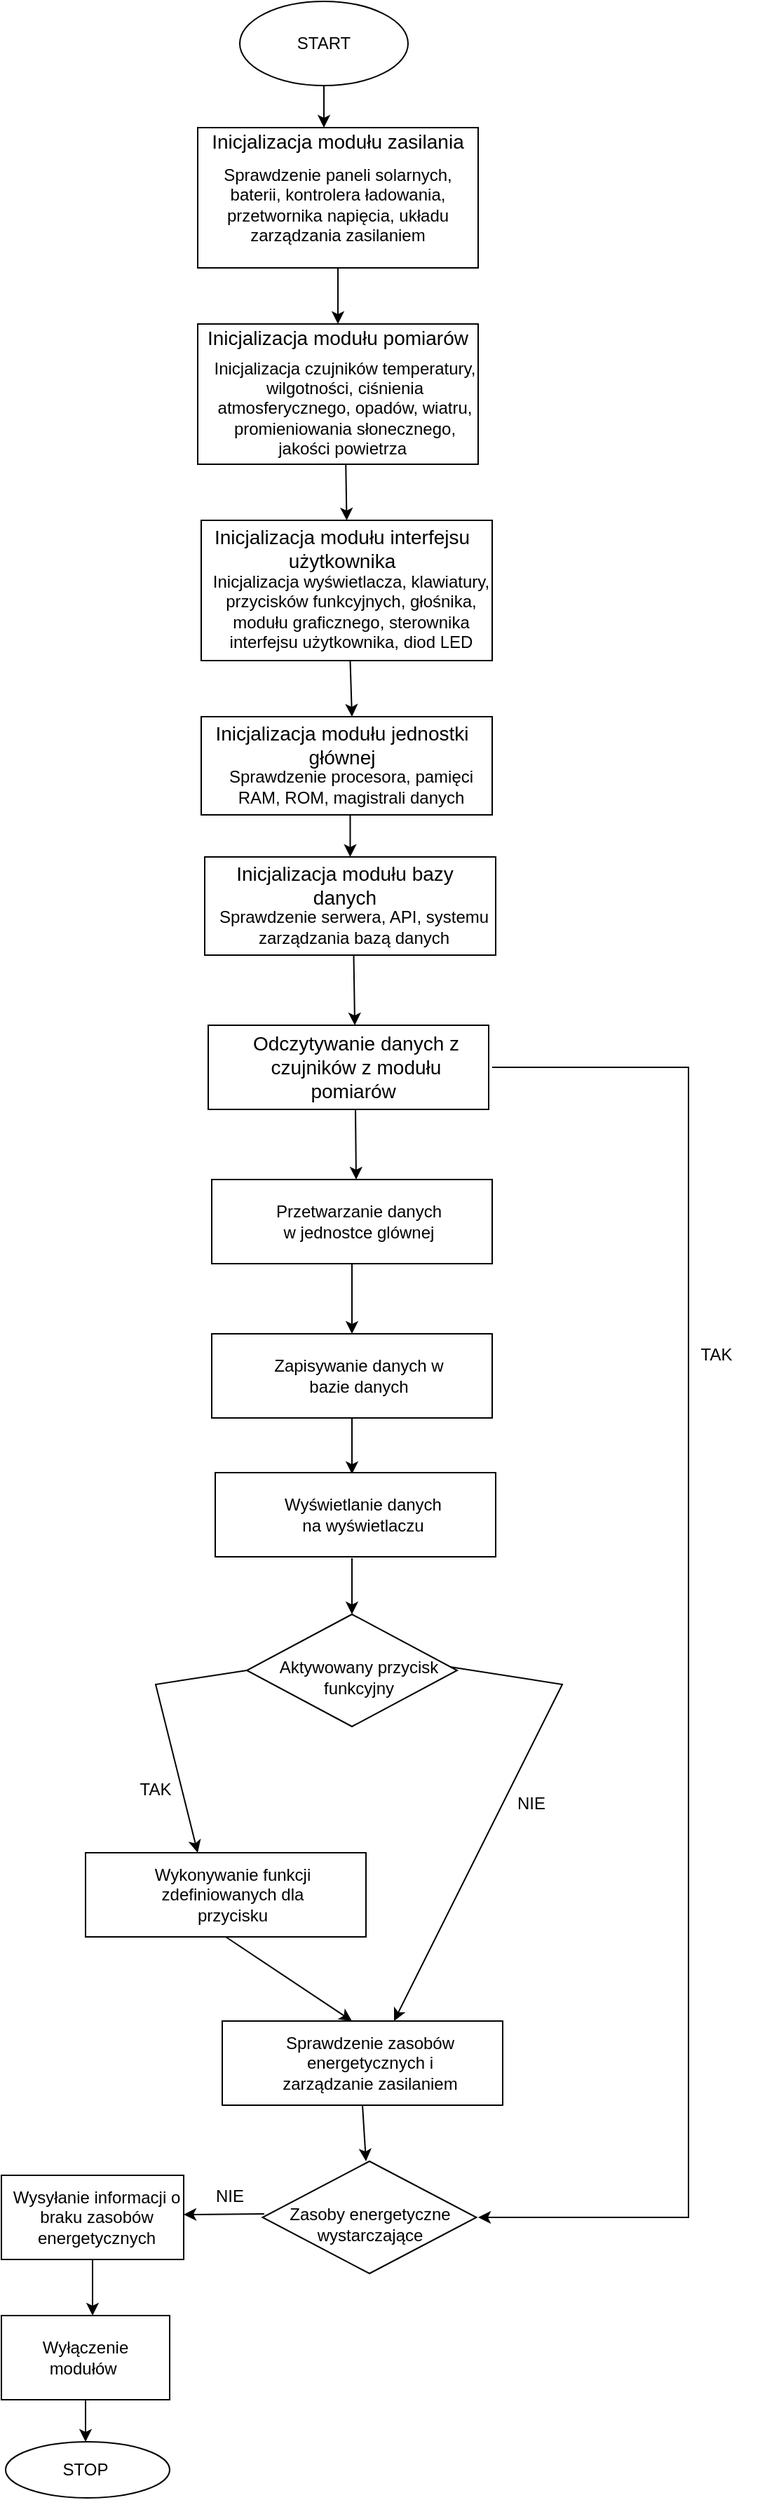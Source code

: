 <mxfile version="21.5.1" type="device">
  <diagram name="Strona-1" id="KqyXtV0ROiAKt94kHWe_">
    <mxGraphModel dx="1194" dy="616" grid="1" gridSize="10" guides="1" tooltips="1" connect="1" arrows="1" fold="1" page="1" pageScale="1" pageWidth="827" pageHeight="1169" math="0" shadow="0">
      <root>
        <mxCell id="0" />
        <mxCell id="1" parent="0" />
        <mxCell id="0qx7GqG-in9gr9MJ5kOK-1" value="" style="ellipse;whiteSpace=wrap;html=1;" vertex="1" parent="1">
          <mxGeometry x="410" y="60" width="120" height="60" as="geometry" />
        </mxCell>
        <mxCell id="0qx7GqG-in9gr9MJ5kOK-2" value="START" style="text;html=1;strokeColor=none;fillColor=none;align=center;verticalAlign=middle;whiteSpace=wrap;rounded=0;" vertex="1" parent="1">
          <mxGeometry x="440" y="75" width="60" height="30" as="geometry" />
        </mxCell>
        <mxCell id="0qx7GqG-in9gr9MJ5kOK-3" value="" style="endArrow=classic;html=1;rounded=0;exitX=0.5;exitY=1;exitDx=0;exitDy=0;" edge="1" parent="1" source="0qx7GqG-in9gr9MJ5kOK-1">
          <mxGeometry width="50" height="50" relative="1" as="geometry">
            <mxPoint x="430" y="260" as="sourcePoint" />
            <mxPoint x="470" y="150" as="targetPoint" />
          </mxGeometry>
        </mxCell>
        <mxCell id="0qx7GqG-in9gr9MJ5kOK-4" value="" style="rounded=0;whiteSpace=wrap;html=1;" vertex="1" parent="1">
          <mxGeometry x="380" y="150" width="200" height="100" as="geometry" />
        </mxCell>
        <mxCell id="0qx7GqG-in9gr9MJ5kOK-5" value="&lt;font style=&quot;font-size: 14px;&quot;&gt;Inicjalizacja modułu zasilania&lt;/font&gt;" style="text;html=1;strokeColor=none;fillColor=none;align=center;verticalAlign=middle;whiteSpace=wrap;rounded=0;" vertex="1" parent="1">
          <mxGeometry x="380" y="150" width="200" height="20" as="geometry" />
        </mxCell>
        <mxCell id="0qx7GqG-in9gr9MJ5kOK-6" value="Sprawdzenie paneli solarnych, baterii, kontrolera ładowania, przetwornika napięcia, układu zarządzania zasilaniem" style="text;html=1;strokeColor=none;fillColor=none;align=center;verticalAlign=middle;whiteSpace=wrap;rounded=0;" vertex="1" parent="1">
          <mxGeometry x="395" y="160" width="170" height="90" as="geometry" />
        </mxCell>
        <mxCell id="0qx7GqG-in9gr9MJ5kOK-7" value="" style="rounded=0;whiteSpace=wrap;html=1;" vertex="1" parent="1">
          <mxGeometry x="380" y="290" width="200" height="100" as="geometry" />
        </mxCell>
        <mxCell id="0qx7GqG-in9gr9MJ5kOK-8" value="&lt;font style=&quot;font-size: 14px;&quot;&gt;Inicjalizacja modułu pomiarów&lt;/font&gt;" style="text;html=1;strokeColor=none;fillColor=none;align=center;verticalAlign=middle;whiteSpace=wrap;rounded=0;" vertex="1" parent="1">
          <mxGeometry x="380" y="290" width="200" height="20" as="geometry" />
        </mxCell>
        <mxCell id="0qx7GqG-in9gr9MJ5kOK-9" value="Inicjalizacja czujników temperatury, wilgotności, ciśnienia atmosferycznego, opadów, wiatru, promieniowania słonecznego, jakości powietrza&amp;nbsp;" style="text;html=1;strokeColor=none;fillColor=none;align=center;verticalAlign=middle;whiteSpace=wrap;rounded=0;" vertex="1" parent="1">
          <mxGeometry x="385" y="310" width="200" height="80" as="geometry" />
        </mxCell>
        <mxCell id="0qx7GqG-in9gr9MJ5kOK-10" value="" style="endArrow=classic;html=1;rounded=0;exitX=0.5;exitY=1;exitDx=0;exitDy=0;entryX=0.5;entryY=0;entryDx=0;entryDy=0;" edge="1" parent="1" source="0qx7GqG-in9gr9MJ5kOK-6" target="0qx7GqG-in9gr9MJ5kOK-8">
          <mxGeometry width="50" height="50" relative="1" as="geometry">
            <mxPoint x="160" y="410" as="sourcePoint" />
            <mxPoint x="210" y="360" as="targetPoint" />
          </mxGeometry>
        </mxCell>
        <mxCell id="0qx7GqG-in9gr9MJ5kOK-11" value="" style="rounded=0;whiteSpace=wrap;html=1;" vertex="1" parent="1">
          <mxGeometry x="382.5" y="430" width="207.5" height="100" as="geometry" />
        </mxCell>
        <mxCell id="0qx7GqG-in9gr9MJ5kOK-12" value="&lt;font style=&quot;font-size: 14px;&quot;&gt;Inicjalizacja modułu interfejsu użytkownika&lt;/font&gt;" style="text;html=1;strokeColor=none;fillColor=none;align=center;verticalAlign=middle;whiteSpace=wrap;rounded=0;" vertex="1" parent="1">
          <mxGeometry x="382.5" y="440" width="200" height="20" as="geometry" />
        </mxCell>
        <mxCell id="0qx7GqG-in9gr9MJ5kOK-13" value="Inicjalizacja wyświetlacza, klawiatury, przycisków funkcyjnych, głośnika, modułu graficznego, sterownika interfejsu użytkownika, diod LED" style="text;html=1;strokeColor=none;fillColor=none;align=center;verticalAlign=middle;whiteSpace=wrap;rounded=0;" vertex="1" parent="1">
          <mxGeometry x="387.5" y="460" width="202.5" height="70" as="geometry" />
        </mxCell>
        <mxCell id="0qx7GqG-in9gr9MJ5kOK-14" value="" style="endArrow=classic;html=1;rounded=0;entryX=0.5;entryY=0;entryDx=0;entryDy=0;" edge="1" parent="1" source="0qx7GqG-in9gr9MJ5kOK-9" target="0qx7GqG-in9gr9MJ5kOK-11">
          <mxGeometry width="50" height="50" relative="1" as="geometry">
            <mxPoint x="440" y="730" as="sourcePoint" />
            <mxPoint x="490" y="680" as="targetPoint" />
          </mxGeometry>
        </mxCell>
        <mxCell id="0qx7GqG-in9gr9MJ5kOK-15" value="" style="endArrow=classic;html=1;rounded=0;exitX=0.5;exitY=1;exitDx=0;exitDy=0;" edge="1" parent="1" source="0qx7GqG-in9gr9MJ5kOK-13">
          <mxGeometry width="50" height="50" relative="1" as="geometry">
            <mxPoint x="460" y="640" as="sourcePoint" />
            <mxPoint x="490" y="570" as="targetPoint" />
          </mxGeometry>
        </mxCell>
        <mxCell id="0qx7GqG-in9gr9MJ5kOK-17" value="" style="rounded=0;whiteSpace=wrap;html=1;" vertex="1" parent="1">
          <mxGeometry x="382.5" y="570" width="207.5" height="70" as="geometry" />
        </mxCell>
        <mxCell id="0qx7GqG-in9gr9MJ5kOK-18" value="&lt;font style=&quot;font-size: 14px;&quot;&gt;Inicjalizacja modułu jednostki głównej&lt;/font&gt;" style="text;html=1;strokeColor=none;fillColor=none;align=center;verticalAlign=middle;whiteSpace=wrap;rounded=0;" vertex="1" parent="1">
          <mxGeometry x="382.5" y="580" width="200" height="20" as="geometry" />
        </mxCell>
        <mxCell id="0qx7GqG-in9gr9MJ5kOK-19" value="Sprawdzenie procesora, pamięci RAM, ROM, magistrali danych" style="text;html=1;strokeColor=none;fillColor=none;align=center;verticalAlign=middle;whiteSpace=wrap;rounded=0;" vertex="1" parent="1">
          <mxGeometry x="387.5" y="600" width="202.5" height="40" as="geometry" />
        </mxCell>
        <mxCell id="0qx7GqG-in9gr9MJ5kOK-20" value="" style="rounded=0;whiteSpace=wrap;html=1;" vertex="1" parent="1">
          <mxGeometry x="385" y="670" width="207.5" height="70" as="geometry" />
        </mxCell>
        <mxCell id="0qx7GqG-in9gr9MJ5kOK-21" value="&lt;font style=&quot;font-size: 14px;&quot;&gt;Inicjalizacja modułu bazy danych&lt;/font&gt;" style="text;html=1;strokeColor=none;fillColor=none;align=center;verticalAlign=middle;whiteSpace=wrap;rounded=0;" vertex="1" parent="1">
          <mxGeometry x="385" y="680" width="200" height="20" as="geometry" />
        </mxCell>
        <mxCell id="0qx7GqG-in9gr9MJ5kOK-22" value="Sprawdzenie serwera, API, systemu zarządzania bazą danych" style="text;html=1;strokeColor=none;fillColor=none;align=center;verticalAlign=middle;whiteSpace=wrap;rounded=0;" vertex="1" parent="1">
          <mxGeometry x="390" y="700" width="202.5" height="40" as="geometry" />
        </mxCell>
        <mxCell id="0qx7GqG-in9gr9MJ5kOK-23" value="" style="endArrow=classic;html=1;rounded=0;exitX=0.5;exitY=1;exitDx=0;exitDy=0;entryX=0.5;entryY=0;entryDx=0;entryDy=0;" edge="1" parent="1" source="0qx7GqG-in9gr9MJ5kOK-19" target="0qx7GqG-in9gr9MJ5kOK-20">
          <mxGeometry width="50" height="50" relative="1" as="geometry">
            <mxPoint x="320" y="730" as="sourcePoint" />
            <mxPoint x="370" y="680" as="targetPoint" />
          </mxGeometry>
        </mxCell>
        <mxCell id="0qx7GqG-in9gr9MJ5kOK-24" value="" style="rounded=0;whiteSpace=wrap;html=1;" vertex="1" parent="1">
          <mxGeometry x="387.5" y="790" width="200" height="60" as="geometry" />
        </mxCell>
        <mxCell id="0qx7GqG-in9gr9MJ5kOK-25" value="&lt;font style=&quot;font-size: 14px;&quot;&gt;Odczytywanie danych z czujników z modułu pomiarów&amp;nbsp;&lt;/font&gt;" style="text;html=1;strokeColor=none;fillColor=none;align=center;verticalAlign=middle;whiteSpace=wrap;rounded=0;" vertex="1" parent="1">
          <mxGeometry x="417.5" y="790" width="150" height="60" as="geometry" />
        </mxCell>
        <mxCell id="0qx7GqG-in9gr9MJ5kOK-26" value="" style="endArrow=classic;html=1;rounded=0;exitX=0.5;exitY=1;exitDx=0;exitDy=0;" edge="1" parent="1" source="0qx7GqG-in9gr9MJ5kOK-22" target="0qx7GqG-in9gr9MJ5kOK-25">
          <mxGeometry width="50" height="50" relative="1" as="geometry">
            <mxPoint x="220" y="910" as="sourcePoint" />
            <mxPoint x="270" y="860" as="targetPoint" />
          </mxGeometry>
        </mxCell>
        <mxCell id="0qx7GqG-in9gr9MJ5kOK-27" value="" style="endArrow=classic;html=1;rounded=0;" edge="1" parent="1">
          <mxGeometry width="50" height="50" relative="1" as="geometry">
            <mxPoint x="590" y="820" as="sourcePoint" />
            <mxPoint x="580" y="1640" as="targetPoint" />
            <Array as="points">
              <mxPoint x="730" y="820" />
              <mxPoint x="730" y="1640" />
            </Array>
          </mxGeometry>
        </mxCell>
        <mxCell id="0qx7GqG-in9gr9MJ5kOK-28" value="" style="endArrow=classic;html=1;rounded=0;exitX=0.5;exitY=1;exitDx=0;exitDy=0;" edge="1" parent="1" source="0qx7GqG-in9gr9MJ5kOK-25">
          <mxGeometry width="50" height="50" relative="1" as="geometry">
            <mxPoint x="570" y="1010" as="sourcePoint" />
            <mxPoint x="493" y="900" as="targetPoint" />
          </mxGeometry>
        </mxCell>
        <mxCell id="0qx7GqG-in9gr9MJ5kOK-29" value="" style="rounded=0;whiteSpace=wrap;html=1;" vertex="1" parent="1">
          <mxGeometry x="390" y="900" width="200" height="60" as="geometry" />
        </mxCell>
        <mxCell id="0qx7GqG-in9gr9MJ5kOK-30" value="Przetwarzanie danych w jednostce glównej" style="text;html=1;strokeColor=none;fillColor=none;align=center;verticalAlign=middle;whiteSpace=wrap;rounded=0;" vertex="1" parent="1">
          <mxGeometry x="430" y="915" width="130" height="30" as="geometry" />
        </mxCell>
        <mxCell id="0qx7GqG-in9gr9MJ5kOK-31" value="" style="endArrow=classic;html=1;rounded=0;exitX=0.5;exitY=1;exitDx=0;exitDy=0;entryX=0.5;entryY=0;entryDx=0;entryDy=0;" edge="1" parent="1" source="0qx7GqG-in9gr9MJ5kOK-29" target="0qx7GqG-in9gr9MJ5kOK-32">
          <mxGeometry width="50" height="50" relative="1" as="geometry">
            <mxPoint x="530" y="1090" as="sourcePoint" />
            <mxPoint x="490" y="1000" as="targetPoint" />
          </mxGeometry>
        </mxCell>
        <mxCell id="0qx7GqG-in9gr9MJ5kOK-32" value="" style="rounded=0;whiteSpace=wrap;html=1;" vertex="1" parent="1">
          <mxGeometry x="390" y="1010" width="200" height="60" as="geometry" />
        </mxCell>
        <mxCell id="0qx7GqG-in9gr9MJ5kOK-33" value="Zapisywanie danych w bazie danych" style="text;html=1;strokeColor=none;fillColor=none;align=center;verticalAlign=middle;whiteSpace=wrap;rounded=0;" vertex="1" parent="1">
          <mxGeometry x="430" y="1025" width="130" height="30" as="geometry" />
        </mxCell>
        <mxCell id="0qx7GqG-in9gr9MJ5kOK-34" value="" style="endArrow=classic;html=1;rounded=0;exitX=0.5;exitY=1;exitDx=0;exitDy=0;" edge="1" parent="1" source="0qx7GqG-in9gr9MJ5kOK-32">
          <mxGeometry width="50" height="50" relative="1" as="geometry">
            <mxPoint x="490" y="1150" as="sourcePoint" />
            <mxPoint x="490" y="1110" as="targetPoint" />
          </mxGeometry>
        </mxCell>
        <mxCell id="0qx7GqG-in9gr9MJ5kOK-37" value="" style="rounded=0;whiteSpace=wrap;html=1;" vertex="1" parent="1">
          <mxGeometry x="392.5" y="1109" width="200" height="60" as="geometry" />
        </mxCell>
        <mxCell id="0qx7GqG-in9gr9MJ5kOK-38" value="Wyświetlanie danych na wyświetlaczu" style="text;html=1;strokeColor=none;fillColor=none;align=center;verticalAlign=middle;whiteSpace=wrap;rounded=0;" vertex="1" parent="1">
          <mxGeometry x="432.5" y="1124" width="130" height="30" as="geometry" />
        </mxCell>
        <mxCell id="0qx7GqG-in9gr9MJ5kOK-39" value="" style="endArrow=classic;html=1;rounded=0;" edge="1" parent="1">
          <mxGeometry width="50" height="50" relative="1" as="geometry">
            <mxPoint x="490" y="1170" as="sourcePoint" />
            <mxPoint x="490" y="1210" as="targetPoint" />
          </mxGeometry>
        </mxCell>
        <mxCell id="0qx7GqG-in9gr9MJ5kOK-40" value="" style="rhombus;whiteSpace=wrap;html=1;" vertex="1" parent="1">
          <mxGeometry x="415" y="1210" width="150" height="80" as="geometry" />
        </mxCell>
        <mxCell id="0qx7GqG-in9gr9MJ5kOK-41" value="Aktywowany przycisk funkcyjny" style="text;html=1;strokeColor=none;fillColor=none;align=center;verticalAlign=middle;whiteSpace=wrap;rounded=0;" vertex="1" parent="1">
          <mxGeometry x="430" y="1240" width="130" height="30" as="geometry" />
        </mxCell>
        <mxCell id="0qx7GqG-in9gr9MJ5kOK-42" value="TAK" style="text;html=1;strokeColor=none;fillColor=none;align=center;verticalAlign=middle;whiteSpace=wrap;rounded=0;" vertex="1" parent="1">
          <mxGeometry x="720" y="1010" width="60" height="30" as="geometry" />
        </mxCell>
        <mxCell id="0qx7GqG-in9gr9MJ5kOK-43" value="" style="endArrow=classic;html=1;rounded=0;exitX=0;exitY=0.5;exitDx=0;exitDy=0;" edge="1" parent="1" source="0qx7GqG-in9gr9MJ5kOK-40">
          <mxGeometry width="50" height="50" relative="1" as="geometry">
            <mxPoint x="360" y="1430" as="sourcePoint" />
            <mxPoint x="380" y="1380" as="targetPoint" />
            <Array as="points">
              <mxPoint x="350" y="1260" />
            </Array>
          </mxGeometry>
        </mxCell>
        <mxCell id="0qx7GqG-in9gr9MJ5kOK-44" value="TAK" style="text;html=1;strokeColor=none;fillColor=none;align=center;verticalAlign=middle;whiteSpace=wrap;rounded=0;" vertex="1" parent="1">
          <mxGeometry x="320" y="1320" width="60" height="30" as="geometry" />
        </mxCell>
        <mxCell id="0qx7GqG-in9gr9MJ5kOK-45" value="NIE" style="text;html=1;strokeColor=none;fillColor=none;align=center;verticalAlign=middle;whiteSpace=wrap;rounded=0;" vertex="1" parent="1">
          <mxGeometry x="587.5" y="1330" width="60" height="30" as="geometry" />
        </mxCell>
        <mxCell id="0qx7GqG-in9gr9MJ5kOK-46" value="" style="endArrow=classic;html=1;rounded=0;exitX=1;exitY=0.25;exitDx=0;exitDy=0;" edge="1" parent="1" source="0qx7GqG-in9gr9MJ5kOK-41">
          <mxGeometry width="50" height="50" relative="1" as="geometry">
            <mxPoint x="600" y="1450" as="sourcePoint" />
            <mxPoint x="520" y="1500" as="targetPoint" />
            <Array as="points">
              <mxPoint x="640" y="1260" />
            </Array>
          </mxGeometry>
        </mxCell>
        <mxCell id="0qx7GqG-in9gr9MJ5kOK-47" value="" style="rounded=0;whiteSpace=wrap;html=1;" vertex="1" parent="1">
          <mxGeometry x="300" y="1380" width="200" height="60" as="geometry" />
        </mxCell>
        <mxCell id="0qx7GqG-in9gr9MJ5kOK-48" value="Wykonywanie funkcji zdefiniowanych dla przycisku" style="text;html=1;strokeColor=none;fillColor=none;align=center;verticalAlign=middle;whiteSpace=wrap;rounded=0;" vertex="1" parent="1">
          <mxGeometry x="340" y="1395" width="130" height="30" as="geometry" />
        </mxCell>
        <mxCell id="0qx7GqG-in9gr9MJ5kOK-49" value="" style="endArrow=classic;html=1;rounded=0;exitX=0.5;exitY=1;exitDx=0;exitDy=0;" edge="1" parent="1" source="0qx7GqG-in9gr9MJ5kOK-47">
          <mxGeometry width="50" height="50" relative="1" as="geometry">
            <mxPoint x="440" y="1540" as="sourcePoint" />
            <mxPoint x="490" y="1500" as="targetPoint" />
          </mxGeometry>
        </mxCell>
        <mxCell id="0qx7GqG-in9gr9MJ5kOK-51" value="" style="rounded=0;whiteSpace=wrap;html=1;" vertex="1" parent="1">
          <mxGeometry x="397.5" y="1500" width="200" height="60" as="geometry" />
        </mxCell>
        <mxCell id="0qx7GqG-in9gr9MJ5kOK-52" value="Sprawdzenie zasobów energetycznych i zarządzanie zasilaniem" style="text;html=1;strokeColor=none;fillColor=none;align=center;verticalAlign=middle;whiteSpace=wrap;rounded=0;" vertex="1" parent="1">
          <mxGeometry x="437.5" y="1515" width="130" height="30" as="geometry" />
        </mxCell>
        <mxCell id="0qx7GqG-in9gr9MJ5kOK-53" value="" style="endArrow=classic;html=1;rounded=0;exitX=0.5;exitY=1;exitDx=0;exitDy=0;" edge="1" parent="1" source="0qx7GqG-in9gr9MJ5kOK-51">
          <mxGeometry width="50" height="50" relative="1" as="geometry">
            <mxPoint x="510" y="1670" as="sourcePoint" />
            <mxPoint x="500" y="1600" as="targetPoint" />
          </mxGeometry>
        </mxCell>
        <mxCell id="0qx7GqG-in9gr9MJ5kOK-54" value="" style="rhombus;whiteSpace=wrap;html=1;" vertex="1" parent="1">
          <mxGeometry x="426.25" y="1600" width="152.5" height="80" as="geometry" />
        </mxCell>
        <mxCell id="0qx7GqG-in9gr9MJ5kOK-55" value="Zasoby energetyczne wystarczające" style="text;html=1;strokeColor=none;fillColor=none;align=center;verticalAlign=middle;whiteSpace=wrap;rounded=0;" vertex="1" parent="1">
          <mxGeometry x="427.5" y="1630" width="150" height="30" as="geometry" />
        </mxCell>
        <mxCell id="0qx7GqG-in9gr9MJ5kOK-56" value="" style="endArrow=classic;html=1;rounded=0;exitX=0;exitY=0.25;exitDx=0;exitDy=0;" edge="1" parent="1" source="0qx7GqG-in9gr9MJ5kOK-55">
          <mxGeometry width="50" height="50" relative="1" as="geometry">
            <mxPoint x="340" y="1810" as="sourcePoint" />
            <mxPoint x="370" y="1638" as="targetPoint" />
          </mxGeometry>
        </mxCell>
        <mxCell id="0qx7GqG-in9gr9MJ5kOK-57" value="NIE" style="text;html=1;strokeColor=none;fillColor=none;align=center;verticalAlign=middle;whiteSpace=wrap;rounded=0;" vertex="1" parent="1">
          <mxGeometry x="372.5" y="1610" width="60" height="30" as="geometry" />
        </mxCell>
        <mxCell id="0qx7GqG-in9gr9MJ5kOK-58" value="" style="rounded=0;whiteSpace=wrap;html=1;" vertex="1" parent="1">
          <mxGeometry x="240" y="1610" width="130" height="60" as="geometry" />
        </mxCell>
        <mxCell id="0qx7GqG-in9gr9MJ5kOK-59" value="Wysyłanie informacji o braku zasobów energetycznych" style="text;html=1;strokeColor=none;fillColor=none;align=center;verticalAlign=middle;whiteSpace=wrap;rounded=0;" vertex="1" parent="1">
          <mxGeometry x="242.5" y="1625" width="130" height="30" as="geometry" />
        </mxCell>
        <mxCell id="0qx7GqG-in9gr9MJ5kOK-60" value="" style="endArrow=classic;html=1;rounded=0;exitX=0.5;exitY=1;exitDx=0;exitDy=0;" edge="1" parent="1" source="0qx7GqG-in9gr9MJ5kOK-58">
          <mxGeometry width="50" height="50" relative="1" as="geometry">
            <mxPoint x="440" y="1810" as="sourcePoint" />
            <mxPoint x="305" y="1710" as="targetPoint" />
          </mxGeometry>
        </mxCell>
        <mxCell id="0qx7GqG-in9gr9MJ5kOK-61" value="" style="rounded=0;whiteSpace=wrap;html=1;" vertex="1" parent="1">
          <mxGeometry x="240" y="1710" width="120" height="60" as="geometry" />
        </mxCell>
        <mxCell id="0qx7GqG-in9gr9MJ5kOK-62" value="Wyłączenie modułów&amp;nbsp;" style="text;html=1;strokeColor=none;fillColor=none;align=center;verticalAlign=middle;whiteSpace=wrap;rounded=0;" vertex="1" parent="1">
          <mxGeometry x="270" y="1725" width="60" height="30" as="geometry" />
        </mxCell>
        <mxCell id="0qx7GqG-in9gr9MJ5kOK-63" value="" style="endArrow=classic;html=1;rounded=0;exitX=0.5;exitY=1;exitDx=0;exitDy=0;" edge="1" parent="1" source="0qx7GqG-in9gr9MJ5kOK-61">
          <mxGeometry width="50" height="50" relative="1" as="geometry">
            <mxPoint x="270" y="1860" as="sourcePoint" />
            <mxPoint x="300" y="1800" as="targetPoint" />
          </mxGeometry>
        </mxCell>
        <mxCell id="0qx7GqG-in9gr9MJ5kOK-64" value="" style="ellipse;whiteSpace=wrap;html=1;" vertex="1" parent="1">
          <mxGeometry x="243" y="1800" width="117" height="40" as="geometry" />
        </mxCell>
        <mxCell id="0qx7GqG-in9gr9MJ5kOK-65" value="STOP" style="text;html=1;strokeColor=none;fillColor=none;align=center;verticalAlign=middle;whiteSpace=wrap;rounded=0;" vertex="1" parent="1">
          <mxGeometry x="270" y="1805" width="60" height="30" as="geometry" />
        </mxCell>
      </root>
    </mxGraphModel>
  </diagram>
</mxfile>

